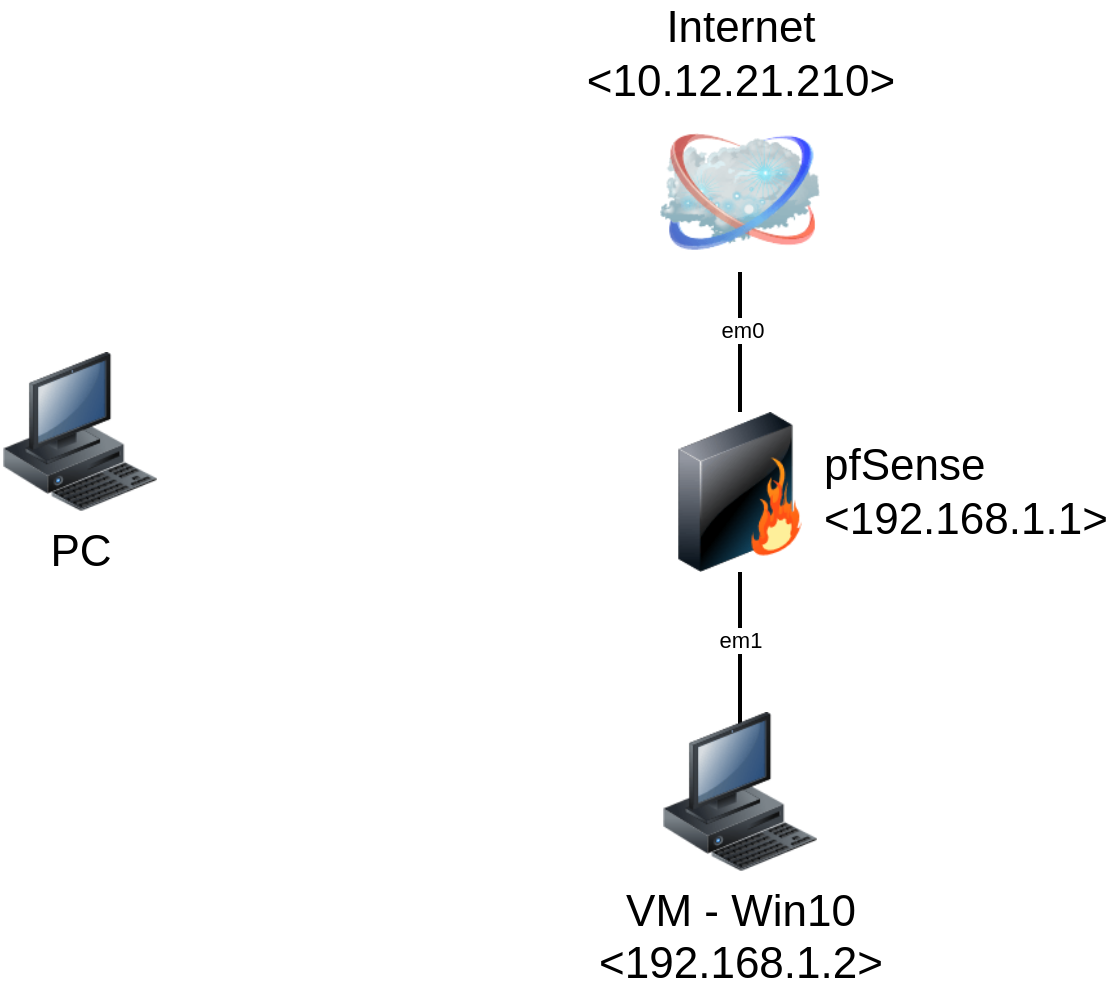 <mxfile version="22.0.8" type="github">
  <diagram name="Page-1" id="55a83fd1-7818-8e21-69c5-c3457e3827bb">
    <mxGraphModel dx="1183" dy="557" grid="1" gridSize="10" guides="1" tooltips="1" connect="1" arrows="1" fold="1" page="1" pageScale="1" pageWidth="1100" pageHeight="850" background="none" math="0" shadow="0">
      <root>
        <mxCell id="0" />
        <mxCell id="1" parent="0" />
        <mxCell id="69ecfefc5c41e42c-18" style="edgeStyle=none;rounded=0;html=1;labelBackgroundColor=none;endArrow=none;strokeWidth=2;fontFamily=Verdana;fontSize=22" parent="1" target="69ecfefc5c41e42c-3" edge="1">
          <mxGeometry relative="1" as="geometry">
            <mxPoint x="510" y="465" as="sourcePoint" />
          </mxGeometry>
        </mxCell>
        <mxCell id="PI92IAJ2c1qBlZlxIqWG-4" value="em1" style="edgeLabel;html=1;align=center;verticalAlign=middle;resizable=0;points=[];" vertex="1" connectable="0" parent="69ecfefc5c41e42c-18">
          <mxGeometry x="0.281" relative="1" as="geometry">
            <mxPoint as="offset" />
          </mxGeometry>
        </mxCell>
        <mxCell id="69ecfefc5c41e42c-2" value="Internet&lt;br&gt;&amp;lt;10.12.21.210&amp;gt;" style="image;html=1;labelBackgroundColor=#ffffff;image=img/lib/clip_art/networking/Cloud_128x128.png;rounded=1;shadow=0;comic=0;strokeWidth=2;fontSize=22;labelPosition=center;verticalLabelPosition=top;align=center;verticalAlign=bottom;" parent="1" vertex="1">
          <mxGeometry x="470" y="140" width="80" height="80" as="geometry" />
        </mxCell>
        <mxCell id="69ecfefc5c41e42c-19" style="edgeStyle=none;rounded=0;html=1;labelBackgroundColor=none;endArrow=none;strokeWidth=2;fontFamily=Verdana;fontSize=22" parent="1" source="69ecfefc5c41e42c-3" target="69ecfefc5c41e42c-2" edge="1">
          <mxGeometry relative="1" as="geometry" />
        </mxCell>
        <mxCell id="PI92IAJ2c1qBlZlxIqWG-3" value="em0" style="edgeLabel;html=1;align=center;verticalAlign=middle;resizable=0;points=[];" vertex="1" connectable="0" parent="69ecfefc5c41e42c-19">
          <mxGeometry x="0.168" y="-1" relative="1" as="geometry">
            <mxPoint as="offset" />
          </mxGeometry>
        </mxCell>
        <mxCell id="69ecfefc5c41e42c-3" value="pfSense&lt;br&gt;&amp;lt;192.168.1.1&amp;gt;" style="image;html=1;labelBackgroundColor=#ffffff;image=img/lib/clip_art/networking/Firewall_128x128.png;rounded=1;shadow=0;comic=0;strokeWidth=2;fontSize=22;labelPosition=right;verticalLabelPosition=middle;align=left;verticalAlign=middle;" parent="1" vertex="1">
          <mxGeometry x="470" y="290" width="80" height="80" as="geometry" />
        </mxCell>
        <mxCell id="69ecfefc5c41e42c-7" value="VM - Win10&lt;br&gt;&amp;lt;192.168.1.2&amp;gt;" style="image;html=1;labelBackgroundColor=#ffffff;image=img/lib/clip_art/computers/Workstation_128x128.png;rounded=1;shadow=0;comic=0;strokeWidth=2;fontSize=22" parent="1" vertex="1">
          <mxGeometry x="470" y="440" width="80" height="80" as="geometry" />
        </mxCell>
        <mxCell id="PI92IAJ2c1qBlZlxIqWG-1" value="PC" style="image;html=1;labelBackgroundColor=#ffffff;image=img/lib/clip_art/computers/Workstation_128x128.png;rounded=1;shadow=0;comic=0;strokeWidth=2;fontSize=22" vertex="1" parent="1">
          <mxGeometry x="140" y="260" width="80" height="80" as="geometry" />
        </mxCell>
      </root>
    </mxGraphModel>
  </diagram>
</mxfile>
